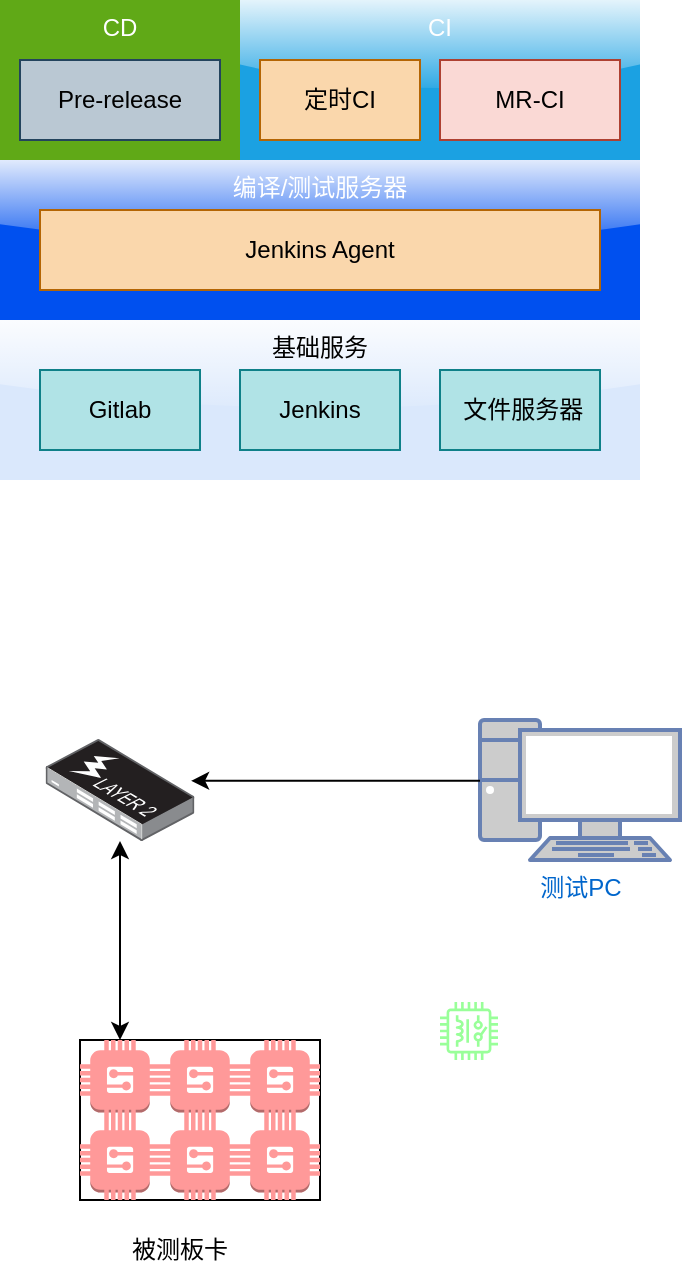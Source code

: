 <mxfile version="25.0.3">
  <diagram name="第 1 页" id="EvJWsikQpjzlp_mVLtXE">
    <mxGraphModel dx="983" dy="547" grid="1" gridSize="10" guides="1" tooltips="1" connect="1" arrows="1" fold="1" page="1" pageScale="1" pageWidth="827" pageHeight="1169" math="0" shadow="0">
      <root>
        <mxCell id="0" />
        <mxCell id="1" parent="0" />
        <mxCell id="twsZPN26ofmZeZwITnAa-27" value="基础服务" style="rounded=0;whiteSpace=wrap;html=1;verticalAlign=top;fillColor=#dae8fc;strokeColor=none;glass=1;" vertex="1" parent="1">
          <mxGeometry x="200" y="640" width="320" height="80" as="geometry" />
        </mxCell>
        <mxCell id="twsZPN26ofmZeZwITnAa-19" value="Gitlab" style="rounded=0;whiteSpace=wrap;html=1;fillColor=#b0e3e6;strokeColor=#0e8088;" vertex="1" parent="1">
          <mxGeometry x="220" y="665" width="80" height="40" as="geometry" />
        </mxCell>
        <mxCell id="twsZPN26ofmZeZwITnAa-20" value="Jenkins" style="rounded=0;whiteSpace=wrap;html=1;fillColor=#b0e3e6;strokeColor=#0e8088;" vertex="1" parent="1">
          <mxGeometry x="320" y="665" width="80" height="40" as="geometry" />
        </mxCell>
        <mxCell id="twsZPN26ofmZeZwITnAa-21" value="&amp;nbsp;文件服务器" style="rounded=0;whiteSpace=wrap;html=1;fillColor=#b0e3e6;strokeColor=#0e8088;" vertex="1" parent="1">
          <mxGeometry x="420" y="665" width="80" height="40" as="geometry" />
        </mxCell>
        <mxCell id="twsZPN26ofmZeZwITnAa-28" value="编译/测试服务器" style="rounded=0;whiteSpace=wrap;html=1;verticalAlign=top;fillColor=#0050ef;fontColor=#ffffff;strokeColor=none;glass=1;" vertex="1" parent="1">
          <mxGeometry x="200" y="560" width="320" height="80" as="geometry" />
        </mxCell>
        <mxCell id="twsZPN26ofmZeZwITnAa-29" value="Jenkins Agent" style="rounded=0;whiteSpace=wrap;html=1;fillColor=#fad7ac;strokeColor=#b46504;" vertex="1" parent="1">
          <mxGeometry x="220" y="585" width="280" height="40" as="geometry" />
        </mxCell>
        <mxCell id="twsZPN26ofmZeZwITnAa-30" value="CI" style="rounded=0;whiteSpace=wrap;html=1;verticalAlign=top;fillColor=#1ba1e2;fontColor=#ffffff;strokeColor=none;glass=1;" vertex="1" parent="1">
          <mxGeometry x="320" y="480" width="200" height="80" as="geometry" />
        </mxCell>
        <mxCell id="twsZPN26ofmZeZwITnAa-31" value="CD" style="rounded=0;whiteSpace=wrap;html=1;verticalAlign=top;fillColor=#60a917;fontColor=#ffffff;strokeColor=none;glass=0;shadow=0;" vertex="1" parent="1">
          <mxGeometry x="200" y="480" width="120" height="80" as="geometry" />
        </mxCell>
        <mxCell id="twsZPN26ofmZeZwITnAa-32" value="Pre-release" style="rounded=0;whiteSpace=wrap;html=1;fillColor=#bac8d3;strokeColor=#23445d;" vertex="1" parent="1">
          <mxGeometry x="210" y="510" width="100" height="40" as="geometry" />
        </mxCell>
        <mxCell id="twsZPN26ofmZeZwITnAa-33" value="定时CI" style="rounded=0;whiteSpace=wrap;html=1;fillColor=#fad7ac;strokeColor=#b46504;" vertex="1" parent="1">
          <mxGeometry x="330" y="510" width="80" height="40" as="geometry" />
        </mxCell>
        <mxCell id="twsZPN26ofmZeZwITnAa-34" value="MR-CI" style="rounded=0;whiteSpace=wrap;html=1;fillColor=#fad9d5;strokeColor=#ae4132;" vertex="1" parent="1">
          <mxGeometry x="420" y="510" width="90" height="40" as="geometry" />
        </mxCell>
        <mxCell id="twsZPN26ofmZeZwITnAa-37" value="测试PC" style="fontColor=#0066CC;verticalAlign=top;verticalLabelPosition=bottom;labelPosition=center;align=center;html=1;outlineConnect=0;fillColor=#CCCCCC;strokeColor=#6881B3;gradientColor=none;gradientDirection=north;strokeWidth=2;shape=mxgraph.networks.pc;" vertex="1" parent="1">
          <mxGeometry x="440" y="840" width="100" height="70" as="geometry" />
        </mxCell>
        <mxCell id="twsZPN26ofmZeZwITnAa-58" style="edgeStyle=orthogonalEdgeStyle;rounded=0;orthogonalLoop=1;jettySize=auto;html=1;startArrow=classic;startFill=1;" edge="1" parent="1" source="twsZPN26ofmZeZwITnAa-38" target="twsZPN26ofmZeZwITnAa-45">
          <mxGeometry relative="1" as="geometry" />
        </mxCell>
        <mxCell id="twsZPN26ofmZeZwITnAa-38" value="" style="image;points=[];aspect=fixed;html=1;align=center;shadow=0;dashed=0;image=img/lib/allied_telesis/switch/Switch_24_port_L2_POE.svg;" vertex="1" parent="1">
          <mxGeometry x="222.8" y="849.5" width="74.4" height="51" as="geometry" />
        </mxCell>
        <mxCell id="twsZPN26ofmZeZwITnAa-39" style="edgeStyle=orthogonalEdgeStyle;rounded=0;orthogonalLoop=1;jettySize=auto;html=1;entryX=0.978;entryY=0.41;entryDx=0;entryDy=0;entryPerimeter=0;" edge="1" parent="1" source="twsZPN26ofmZeZwITnAa-37" target="twsZPN26ofmZeZwITnAa-38">
          <mxGeometry relative="1" as="geometry">
            <Array as="points">
              <mxPoint x="375" y="870" />
            </Array>
          </mxGeometry>
        </mxCell>
        <mxCell id="twsZPN26ofmZeZwITnAa-51" value="" style="rounded=0;whiteSpace=wrap;html=1;" vertex="1" parent="1">
          <mxGeometry x="240" y="1000" width="120" height="80" as="geometry" />
        </mxCell>
        <mxCell id="twsZPN26ofmZeZwITnAa-45" value="" style="outlineConnect=0;dashed=0;verticalLabelPosition=bottom;verticalAlign=top;align=center;html=1;shape=mxgraph.aws3.generic;fillColor=#FF9999;gradientColor=none;" vertex="1" parent="1">
          <mxGeometry x="240" y="1000" width="40" height="40" as="geometry" />
        </mxCell>
        <mxCell id="twsZPN26ofmZeZwITnAa-53" value="" style="outlineConnect=0;dashed=0;verticalLabelPosition=bottom;verticalAlign=top;align=center;html=1;shape=mxgraph.aws3.generic;fillColor=#FF9999;gradientColor=none;" vertex="1" parent="1">
          <mxGeometry x="240" y="1040" width="40" height="40" as="geometry" />
        </mxCell>
        <mxCell id="twsZPN26ofmZeZwITnAa-54" value="" style="outlineConnect=0;dashed=0;verticalLabelPosition=bottom;verticalAlign=top;align=center;html=1;shape=mxgraph.aws3.generic;fillColor=#FF9999;gradientColor=none;" vertex="1" parent="1">
          <mxGeometry x="280" y="1000" width="40" height="40" as="geometry" />
        </mxCell>
        <mxCell id="twsZPN26ofmZeZwITnAa-55" value="" style="outlineConnect=0;dashed=0;verticalLabelPosition=bottom;verticalAlign=top;align=center;html=1;shape=mxgraph.aws3.generic;fillColor=#FF9999;gradientColor=none;" vertex="1" parent="1">
          <mxGeometry x="320" y="1000" width="40" height="40" as="geometry" />
        </mxCell>
        <mxCell id="twsZPN26ofmZeZwITnAa-56" value="" style="outlineConnect=0;dashed=0;verticalLabelPosition=bottom;verticalAlign=top;align=center;html=1;shape=mxgraph.aws3.generic;fillColor=#FF9999;gradientColor=none;" vertex="1" parent="1">
          <mxGeometry x="280" y="1040" width="40" height="40" as="geometry" />
        </mxCell>
        <mxCell id="twsZPN26ofmZeZwITnAa-57" value="" style="outlineConnect=0;dashed=0;verticalLabelPosition=bottom;verticalAlign=top;align=center;html=1;shape=mxgraph.aws3.generic;fillColor=#FF9999;gradientColor=none;" vertex="1" parent="1">
          <mxGeometry x="320" y="1040" width="40" height="40" as="geometry" />
        </mxCell>
        <mxCell id="twsZPN26ofmZeZwITnAa-59" value="被测板卡" style="text;html=1;align=center;verticalAlign=middle;whiteSpace=wrap;rounded=0;" vertex="1" parent="1">
          <mxGeometry x="260" y="1090" width="60" height="30" as="geometry" />
        </mxCell>
        <mxCell id="twsZPN26ofmZeZwITnAa-60" value="" style="sketch=0;outlineConnect=0;fontColor=#232F3E;gradientColor=none;fillColor=#99FF99;strokeColor=none;dashed=0;verticalLabelPosition=bottom;verticalAlign=top;align=center;html=1;fontSize=12;fontStyle=0;aspect=fixed;pointerEvents=1;shape=mxgraph.aws4.iot_thing_relay;" vertex="1" parent="1">
          <mxGeometry x="420" y="981" width="29" height="29" as="geometry" />
        </mxCell>
      </root>
    </mxGraphModel>
  </diagram>
</mxfile>
